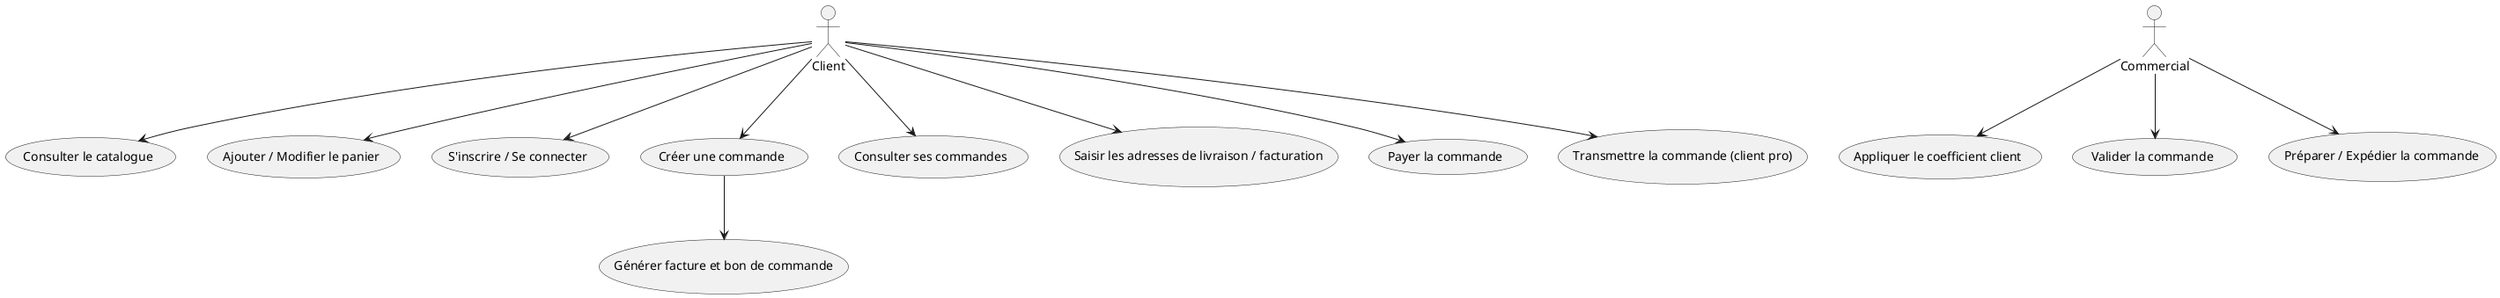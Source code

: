 @startuml Cas d’utilisation

actor Client
actor Commercial

usecase "Consulter le catalogue" as catalogue
usecase "Ajouter / Modifier le panier" as panier
usecase "S'inscrire / Se connecter" as connect
usecase "Créer une commande" as cre_com
usecase "Consulter ses commandes" as cons_com
usecase "Saisir les adresses de livraison / facturation" as info_liv_fac
usecase "Payer la commande" as payer
usecase "Transmettre la commande (client pro)" as com_pro
usecase "Appliquer le coefficient client" as coef
usecase "Valider la commande" as val_com
usecase "Générer facture et bon de commande" as gen_fac
usecase "Préparer / Expédier la commande" as pre_exp_com

Client --> catalogue
Client --> panier
Client --> connect
Client --> cre_com
Client --> cons_com
Client --> info_liv_fac
Client --> payer
Client --> com_pro

Commercial --> coef
Commercial --> val_com
Commercial --> pre_exp_com

cre_com --> gen_fac

@enduml
